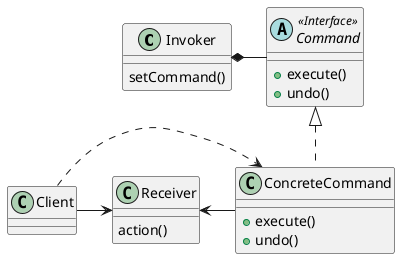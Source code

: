 @startuml command-schema


class Invoker{
    setCommand()
}

class Client {

}

abstract class Command <<Interface>>{
    +execute()
    +undo()
}

Invoker *- Command


class ConcreteCommand{
    +execute()
    +undo()
}

Command <|.. ConcreteCommand

class Receiver{
    action()
}

Receiver <- ConcreteCommand

Client .> ConcreteCommand
Client -> Receiver

@enduml
